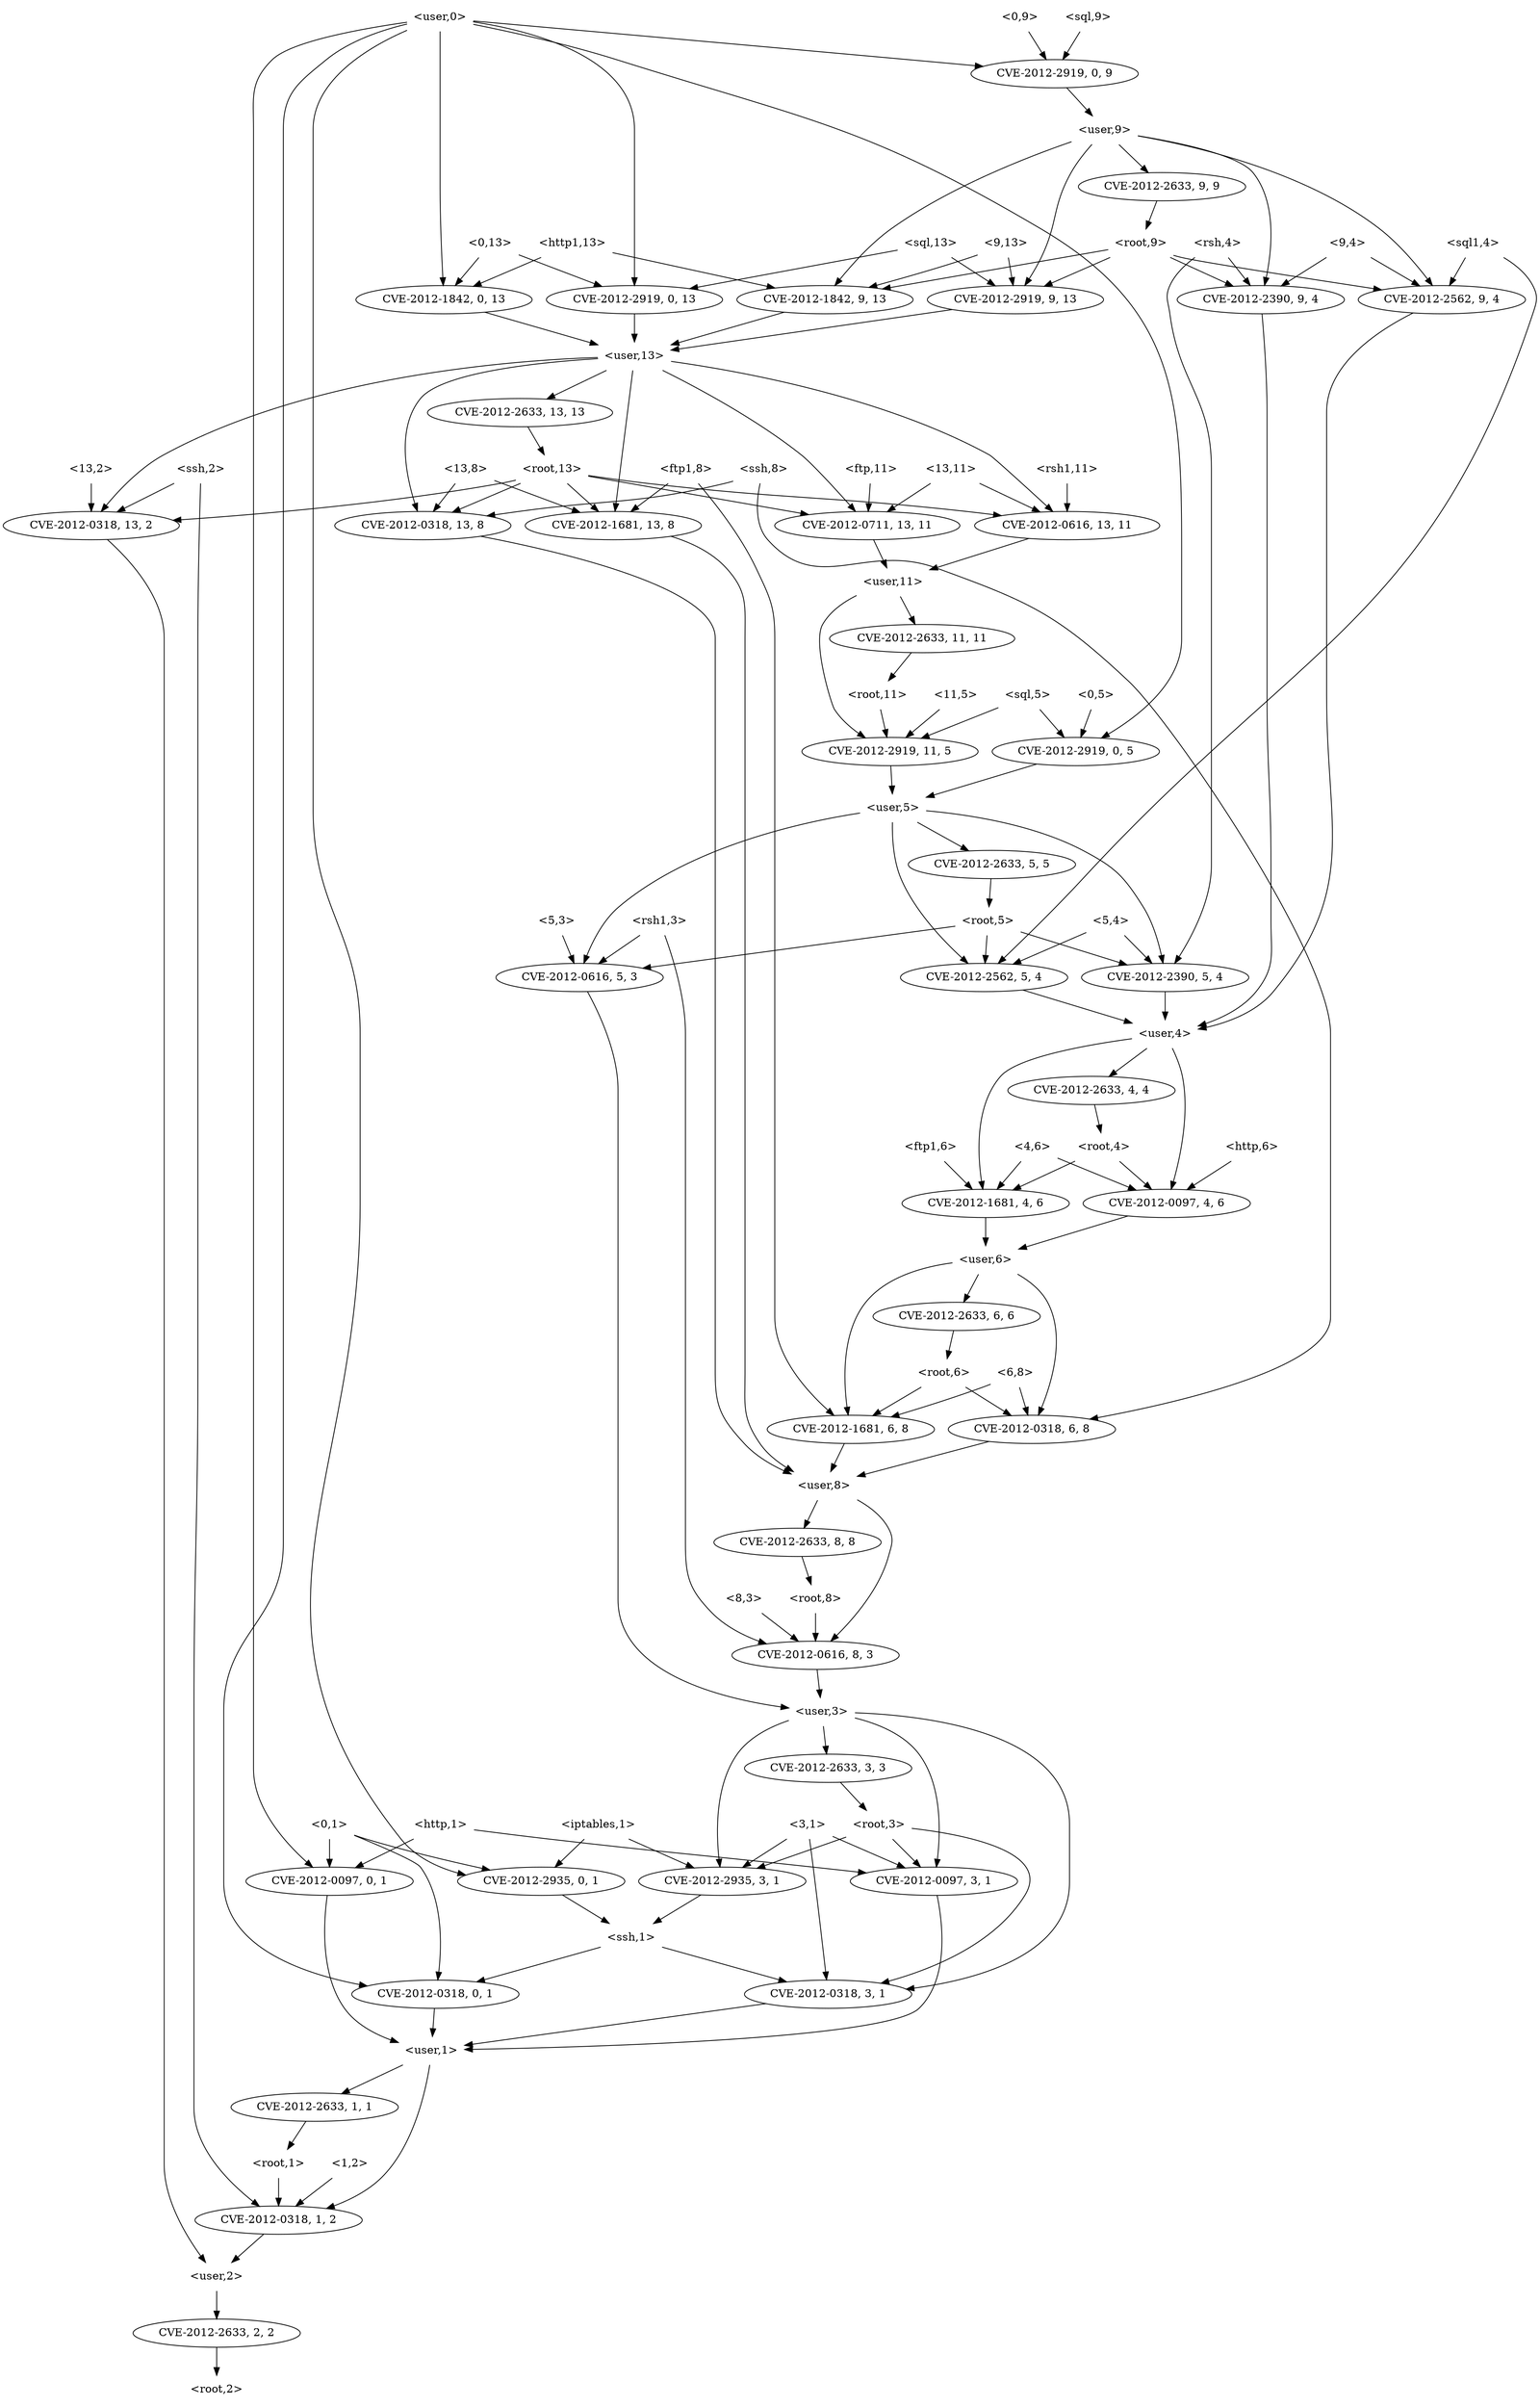 strict digraph {
	graph [bb="0,0,1810,3060"];
	node [label="\N"];
	"<rsh,4>"	 [height=0.5,
		pos="326,2754",
		shape=plaintext,
		width=0.81944];
	"<v_rsh,9,4>"	 [height=0.5,
		label=<CVE-2012-2390, 9, 4>,
		pos="306,2682",
		width=2.4499];
	"<rsh,4>" -> "<v_rsh,9,4>"	 [pos="e,310.89,2700.1 321.06,2735.7 318.83,2727.9 316.15,2718.5 313.67,2709.8"];
	"<v_rsh,5,4>"	 [height=0.5,
		label=<CVE-2012-2390, 5, 4>,
		pos="422,1818",
		width=2.4499];
	"<rsh,4>" -> "<v_rsh,5,4>"	 [pos="e,421.6,1836 355.7,2740.7 372.67,2732 392.59,2718.5 403,2700 469.49,2581.6 420,2530.8 420,2395 420,2395 420,2395 420,1961 420,1921\
 420.8,1874.6 421.39,1846.1"];
	"<user,4>"	 [height=0.5,
		pos="422,1746",
		shape=plaintext,
		width=0.91667];
	"<v_rsh,9,4>" -> "<user,4>"	 [pos="e,388.79,1757 306,2664 306,2637.3 306,2584.1 306,2539 306,2539 306,2539 306,1889 306,1848.6 300.83,1832.4 325,1800 338.5,1781.9 \
360.1,1769.2 379.49,1760.8"];
	"<v_rsh,5,4>" -> "<user,4>"	 [pos="e,422,1764.1 422,1799.7 422,1792 422,1782.7 422,1774.1"];
	"<sql,9>"	 [height=0.5,
		pos="422,3042",
		shape=plaintext,
		width=0.8125];
	"<v_sql,0,9>"	 [height=0.5,
		label=<CVE-2012-2919, 0, 9>,
		pos="384,2970",
		width=2.4499];
	"<sql,9>" -> "<v_sql,0,9>"	 [pos="e,393.29,2988.1 412.61,3023.7 408.24,3015.6 402.94,3005.9 398.1,2997"];
	"<user,9>"	 [height=0.5,
		pos="384,2898",
		shape=plaintext,
		width=0.91667];
	"<v_sql,0,9>" -> "<user,9>"	 [pos="e,384,2916.1 384,2951.7 384,2944 384,2934.7 384,2926.1"];
	"<v_root,3,3>"	 [height=0.5,
		label=<CVE-2012-2633, 3, 3>,
		pos="857,810",
		width=2.4499];
	"<root,3>"	 [height=0.5,
		pos="779,738",
		shape=plaintext,
		width=0.89583];
	"<v_root,3,3>" -> "<root,3>"	 [pos="e,797.98,756.03 838.12,792.05 828.32,783.26 816.19,772.38 805.48,762.76"];
	"<v_http,3,1>"	 [height=0.5,
		label=<CVE-2012-0097, 3, 1>,
		pos="725,666",
		width=2.4499];
	"<root,3>" -> "<v_http,3,1>"	 [pos="e,738.19,684.1 765.65,719.7 759.24,711.39 751.44,701.28 744.39,692.14"];
	"<v_iptables,3,1>"	 [height=0.5,
		label=<CVE-2012-2935, 3, 1>,
		pos="1033,666",
		width=2.4499];
	"<root,3>" -> "<v_iptables,3,1>"	 [pos="e,973.89,679.45 811.39,723.37 814.62,722.17 817.86,721.02 821,720 868.09,704.67 922.28,691.19 964.08,681.66"];
	"<v_ssh,3,1>"	 [height=0.5,
		label=<CVE-2012-0318, 3, 1>,
		pos="917,522",
		width=2.4499];
	"<root,3>" -> "<v_ssh,3,1>"	 [pos="e,908.08,539.96 794.01,719.84 802.59,709.7 813.34,696.45 822,684 853.86,638.16 885.8,581.23 903.32,548.81"];
	"<ftp,11>"	 [height=0.5,
		pos="803,2466",
		shape=plaintext,
		width=0.89583];
	"<v_ftp,13,11>"	 [height=0.5,
		label=<CVE-2012-0711, 13, 11>,
		pos="796,2394",
		width=2.7013];
	"<ftp,11>" -> "<v_ftp,13,11>"	 [pos="e,797.71,2412.1 801.27,2447.7 800.5,2440 799.57,2430.7 798.71,2422.1"];
	"<user,11>"	 [height=0.5,
		pos="711,2322",
		shape=plaintext,
		width=1.0069];
	"<v_ftp,13,11>" -> "<user,11>"	 [pos="e,731.68,2340 775.42,2376.1 764.65,2367.2 751.28,2356.2 739.52,2346.5"];
	"<root,1>"	 [height=0.5,
		pos="1545,306",
		shape=plaintext,
		width=0.89583];
	"<v_ssh,1,2>"	 [height=0.5,
		label=<CVE-2012-0318, 1, 2>,
		pos="1545,234",
		width=2.4499];
	"<root,1>" -> "<v_ssh,1,2>"	 [pos="e,1545,252.1 1545,287.7 1545,279.98 1545,270.71 1545,262.11"];
	"<user,2>"	 [height=0.5,
		pos="1617,162",
		shape=plaintext,
		width=0.91667];
	"<v_ssh,1,2>" -> "<user,2>"	 [pos="e,1599.5,180.03 1562.4,216.05 1571.4,207.35 1582.4,196.59 1592.3,187.04"];
	"<v_sql,9,13>"	 [height=0.5,
		label=<CVE-2012-2919, 9, 13>,
		pos="785,2682",
		width=2.5686];
	"<user,9>" -> "<v_sql,9,13>"	 [pos="e,760.3,2699.5 417.01,2884.3 442.88,2874 479.61,2858.9 511,2844 572.05,2814.9 586.66,2806.2 645,2772 682.12,2750.3 723.57,2723.6\
 751.67,2705.2"];
	"<v_sql1,9,4>"	 [height=0.5,
		label=<CVE-2012-2562, 9, 4>,
		pos="111,2682",
		width=2.4499];
	"<user,9>" -> "<v_sql1,9,4>"	 [pos="e,117.58,2700 350.77,2885.7 303.22,2868.2 215.51,2830.1 161,2772 143.75,2753.6 130.24,2728.2 121.63,2709.2"];
	"<user,9>" -> "<v_rsh,9,4>"	 [pos="e,297.64,2699.9 350.74,2888.4 328.43,2880.8 300.71,2867.1 287,2844 262.15,2802.1 279.59,2743.3 293.49,2709.5"];
	"<v_root,9,9>"	 [height=0.5,
		label=<CVE-2012-2633, 9, 9>,
		pos="384,2826",
		width=2.4499];
	"<user,9>" -> "<v_root,9,9>"	 [pos="e,384,2844.1 384,2879.7 384,2872 384,2862.7 384,2854.1"];
	"<v_http1,9,13>"	 [height=0.5,
		label=<CVE-2012-1842, 9, 13>,
		pos="581,2682",
		width=2.5686];
	"<user,9>" -> "<v_http1,9,13>"	 [pos="e,573.98,2700 417.27,2884 437.38,2875 462.6,2861.4 481,2844 522.78,2804.5 554.11,2743.9 569.8,2709.4"];
	"<user,13>"	 [height=0.5,
		pos="986,2610",
		shape=plaintext,
		width=1.0069];
	"<v_sql,9,13>" -> "<user,13>"	 [pos="e,949.68,2623.6 828.12,2666 861.09,2654.5 906.44,2638.7 940.08,2627"];
	"<v_sql1,9,4>" -> "<user,4>"	 [pos="e,388.91,1752.9 138.3,2664.8 173.43,2641.8 230,2595.8 230,2539 230,2539 230,2539 230,2321 230,2087.1 161.18,1985.2 304,1800 322.22\
,1776.4 353.31,1763 379.01,1755.6"];
	"<root,9>"	 [height=0.5,
		pos="407,2754",
		shape=plaintext,
		width=0.89583];
	"<v_root,9,9>" -> "<root,9>"	 [pos="e,401.38,2772.1 389.69,2807.7 392.25,2799.9 395.33,2790.5 398.18,2781.8"];
	"<v_http1,9,13>" -> "<user,13>"	 [pos="e,949.61,2617.3 647.88,2669.4 730.21,2655.2 867.91,2631.4 939.54,2619"];
	"<v_root,2,2>"	 [height=0.5,
		label=<CVE-2012-2633, 2, 2>,
		pos="1617,90",
		width=2.4499];
	"<user,2>" -> "<v_root,2,2>"	 [pos="e,1617,108.1 1617,143.7 1617,135.98 1617,126.71 1617,118.11"];
	"<root,9>" -> "<v_sql,9,13>"	 [pos="e,720.56,2694.9 439.56,2747 499.38,2735.9 628.2,2712 710.51,2696.8"];
	"<root,9>" -> "<v_sql1,9,4>"	 [pos="e,173.33,2694.8 374.33,2739.4 370.87,2738.2 367.38,2737 364,2736 330.87,2726.1 245.89,2708.9 183.52,2696.8"];
	"<root,9>" -> "<v_rsh,9,4>"	 [pos="e,329.76,2699.5 382.29,2735.9 369.04,2726.7 352.55,2715.3 338.3,2705.4"];
	"<root,9>" -> "<v_http1,9,13>"	 [pos="e,542.47,2698.5 439.32,2740 465.66,2729.4 503.24,2714.3 533.08,2702.3"];
	"<user,1>"	 [height=0.5,
		pos="1349,450",
		shape=plaintext,
		width=0.91667];
	"<user,1>" -> "<v_ssh,1,2>"	 [pos="e,1496.9,249.23 1353.7,431.68 1363.2,399.47 1387.7,329.82 1431,288 1446.8,272.76 1467.8,261.32 1487.4,253.04"];
	"<v_root,1,1>"	 [height=0.5,
		label=<CVE-2012-2633, 1, 1>,
		pos="1493,378",
		width=2.4499];
	"<user,1>" -> "<v_root,1,1>"	 [pos="e,1460.6,394.74 1382,432.94 1402.7,422.91 1429.4,409.91 1451.5,399.19"];
	"<v_root,1,1>" -> "<root,1>"	 [pos="e,1532.2,324.28 1505.6,360.05 1511.8,351.75 1519.3,341.58 1526.1,332.38"];
	"<13,8>"	 [height=0.5,
		pos="1173,2466",
		shape=plaintext,
		width=0.78472];
	"<v_ssh,13,8>"	 [height=0.5,
		label=<CVE-2012-0318, 13, 8>,
		pos="1042,2394",
		width=2.5686];
	"<13,8>" -> "<v_ssh,13,8>"	 [pos="e,1072.2,2411.1 1144.6,2449.8 1126,2439.9 1101.6,2426.9 1081.2,2416"];
	"<v_ftp1,13,8>"	 [height=0.5,
		label=<CVE-2012-1681, 13, 8>,
		pos="1246,2394",
		width=2.5686];
	"<13,8>" -> "<v_ftp1,13,8>"	 [pos="e,1228.4,2411.9 1191,2447.7 1200.1,2439 1211.3,2428.3 1221.2,2418.8"];
	"<user,8>"	 [height=0.5,
		pos="936,1170",
		shape=plaintext,
		width=0.91667];
	"<v_ssh,13,8>" -> "<user,8>"	 [pos="e,947,1188.1 1030,2376 1013,2350.2 984,2299.2 984,2251 984,2251 984,2251 984,1313 984,1272.6 979.08,1261.9 965,1224 961.6,1214.9\
 956.85,1205.4 952.17,1197"];
	"<v_ftp1,13,8>" -> "<user,8>"	 [pos="e,966.33,1188 1196.2,2378.7 1141.1,2359.6 1060,2319.7 1060,2251 1060,2251 1060,2251 1060,1313 1060,1260.4 1011.2,1217.9 974.81,1193.6"];
	"<ftp1,6>"	 [height=0.5,
		pos="728,1602",
		shape=plaintext,
		width=0.89583];
	"<v_ftp1,4,6>"	 [height=0.5,
		label=<CVE-2012-1681, 4, 6>,
		pos="667,1530",
		width=2.4499];
	"<ftp1,6>" -> "<v_ftp1,4,6>"	 [pos="e,681.91,1548.1 712.92,1583.7 705.61,1575.3 696.69,1565.1 688.66,1555.9"];
	"<user,6>"	 [height=0.5,
		pos="667,1458",
		shape=plaintext,
		width=0.91667];
	"<v_ftp1,4,6>" -> "<user,6>"	 [pos="e,667,1476.1 667,1511.7 667,1504 667,1494.7 667,1486.1"];
	"<v_rsh1,8,3>"	 [height=0.5,
		label=<CVE-2012-0616, 8, 3>,
		pos="999,954",
		width=2.4499];
	"<user,8>" -> "<v_rsh1,8,3>"	 [pos="e,982.32,971.74 926.87,1151.9 918.48,1133.9 908.29,1104.8 915,1080 925.67,1040.5 954.63,1002.7 975.57,979.15"];
	"<v_root,8,8>"	 [height=0.5,
		label=<CVE-2012-2633, 8, 8>,
		pos="1012,1098",
		width=2.4499];
	"<user,8>" -> "<v_root,8,8>"	 [pos="e,993.95,1115.6 954.79,1151.7 964.31,1142.9 976.03,1132.1 986.37,1122.6"];
	"<user,3>"	 [height=0.5,
		pos="997,882",
		shape=plaintext,
		width=0.91667];
	"<v_rsh1,8,3>" -> "<user,3>"	 [pos="e,997.49,900.1 998.51,935.7 998.29,927.98 998.02,918.71 997.77,910.11"];
	"<root,8>"	 [height=0.5,
		pos="999,1026",
		shape=plaintext,
		width=0.89583];
	"<v_root,8,8>" -> "<root,8>"	 [pos="e,1002.2,1044.1 1008.8,1079.7 1007.4,1072 1005.6,1062.7 1004,1054.1"];
	"<v_sql,0,13>"	 [height=0.5,
		label=<CVE-2012-2919, 0, 13>,
		pos="1193,2682",
		width=2.5686];
	"<v_sql,0,13>" -> "<user,13>"	 [pos="e,1022.6,2623.4 1149.1,2666.2 1114.7,2654.5 1067,2638.4 1032.1,2626.6"];
	"<user,13>" -> "<v_ftp,13,11>"	 [pos="e,811.62,2412.1 970.74,2591.5 944.81,2561.9 890.44,2500 844,2448 835.68,2438.7 826.49,2428.5 818.4,2419.6"];
	"<v_ssh,13,2>"	 [height=0.5,
		label=<CVE-2012-0318, 13, 2>,
		pos="1718,2394",
		width=2.5686];
	"<user,13>" -> "<v_ssh,13,2>"	 [pos="e,1707.3,2412.1 1022.5,2609.7 1125.7,2610.2 1426.2,2600.9 1636,2484 1663.5,2468.7 1686.8,2440.9 1701.5,2420.4"];
	"<user,13>" -> "<v_ssh,13,8>"	 [pos="e,1034.9,2412 988.94,2591.9 994.23,2562.2 1006.3,2499.5 1022,2448 1024.7,2439.2 1028.1,2429.8 1031.3,2421.3"];
	"<user,13>" -> "<v_ftp1,13,8>"	 [pos="e,1248.5,2412.2 1022.4,2605.5 1080.6,2599.1 1190.6,2583.7 1217,2556 1251.3,2520.1 1252.3,2458.1 1249.4,2422.4"];
	"<v_root,13,13>"	 [height=0.5,
		label=<CVE-2012-2633, 13, 13>,
		pos="1111,2538",
		width=2.7013];
	"<user,13>" -> "<v_root,13,13>"	 [pos="e,1082,2555.2 1016.6,2591.9 1033.6,2582.4 1054.9,2570.4 1072.9,2560.3"];
	"<v_rsh1,13,11>"	 [height=0.5,
		label=<CVE-2012-0616, 13, 11>,
		pos="583,2394",
		width=2.7013];
	"<user,13>" -> "<v_rsh1,13,11>"	 [pos="e,578.47,2412 949.55,2603 859.83,2587.4 632.28,2542.8 587,2484 573.63,2466.6 573.84,2441.2 576.69,2422"];
	"<v_ssh,3,1>" -> "<user,1>"	 [pos="e,1315.7,456.39 984.03,510.14 1073.7,495.62 1230,470.28 1305.6,458.03"];
	"<sql1,4>"	 [height=0.5,
		pos="33,2754",
		shape=plaintext,
		width=0.91667];
	"<sql1,4>" -> "<v_sql1,9,4>"	 [pos="e,92.478,2699.6 52.281,2735.7 62.155,2726.8 74.318,2715.9 85.008,2706.3"];
	"<v_sql1,5,4>"	 [height=0.5,
		label=<CVE-2012-2562, 5, 4>,
		pos="617,1818",
		width=2.4499];
	"<sql1,4>" -> "<v_sql1,5,4>"	 [pos="e,604.99,1836 22.467,2736 12.244,2717.1 0.14108,2686.3 14,2664 80.485,2557.2 268,2664.8 268,2539 268,2539 268,2539 268,2321 268,\
2313.7 527.71,1945.4 599.05,1844.4"];
	"<v_sql1,5,4>" -> "<user,4>"	 [pos="e,455.05,1758.9 575.17,1802 542.61,1790.3 497.61,1774.1 464.81,1762.4"];
	"<user,4>" -> "<v_ftp1,4,6>"	 [pos="e,667.17,1548.2 455.01,1744.5 497.38,1742.1 570.9,1732 617,1692 655.86,1658.3 664.93,1594.9 666.79,1558.6"];
	"<v_http,4,6>"	 [height=0.5,
		label=<CVE-2012-0097, 4, 6>,
		pos="472,1530",
		width=2.4499];
	"<user,4>" -> "<v_http,4,6>"	 [pos="e,443.35,1547 415.2,1727.6 404.38,1696.9 386.63,1632 409,1584 414.66,1571.8 424.65,1561.5 435.02,1553.2"];
	"<v_root,4,4>"	 [height=0.5,
		label=<CVE-2012-2633, 4, 4>,
		pos="520,1674",
		width=2.4499];
	"<user,4>" -> "<v_root,4,4>"	 [pos="e,496.95,1691.5 445.97,1727.9 458.83,1718.7 474.83,1707.3 488.66,1697.4"];
	"<http,6>"	 [height=0.5,
		pos="451,1602",
		shape=plaintext,
		width=0.89583];
	"<http,6>" -> "<v_http,4,6>"	 [pos="e,466.87,1548.1 456.19,1583.7 458.53,1575.9 461.35,1566.5 463.95,1557.8"];
	"<v_http,4,6>" -> "<user,6>"	 [pos="e,633.95,1470.9 513.83,1514 546.39,1502.3 591.39,1486.1 624.19,1474.4"];
	"<v_sql,11,5>"	 [height=0.5,
		label=<CVE-2012-2919, 11, 5>,
		pos="767,2106",
		width=2.5686];
	"<user,5>"	 [height=0.5,
		pos="672,2034",
		shape=plaintext,
		width=0.91667];
	"<v_sql,11,5>" -> "<user,5>"	 [pos="e,695.34,2052.2 744.49,2088.4 732.22,2079.4 716.84,2068 703.41,2058.1"];
	"<v_rsh1,5,3>"	 [height=0.5,
		label=<CVE-2012-0616, 5, 3>,
		pos="1252,1818",
		width=2.4499];
	"<user,5>" -> "<v_rsh1,5,3>"	 [pos="e,1247,1836.2 705.31,2033.9 795.02,2034.8 1045.5,2025.8 1202,1908 1222.6,1892.5 1235.9,1865.9 1243.6,1845.8"];
	"<v_root,5,5>"	 [height=0.5,
		label=<CVE-2012-2633, 5, 5>,
		pos="730,1962",
		width=2.4499];
	"<user,5>" -> "<v_root,5,5>"	 [pos="e,715.83,1980.1 686.34,2015.7 693.29,2007.3 701.77,1997.1 709.4,1987.9"];
	"<user,5>" -> "<v_rsh,5,4>"	 [pos="e,430.88,1836.2 638.95,2016.5 598.66,1995.3 530.01,1955.5 482,1908 463.18,1889.4 446.78,1864 435.9,1845.2"];
	"<user,5>" -> "<v_sql1,5,4>"	 [pos="e,615.8,1836.1 655.64,2015.8 647.39,2006.1 638.08,1993.2 633,1980 615.9,1935.5 614.44,1879.2 615.4,1846.3"];
	"<v_ssh,6,8>"	 [height=0.5,
		label=<CVE-2012-0318, 6, 8>,
		pos="673,1242",
		width=2.4499];
	"<user,6>" -> "<v_ssh,6,8>"	 [pos="e,666.45,1260 658.69,1439.8 654.26,1429.6 649.26,1416.4 647,1404 638.38,1356.7 652.6,1301.4 663.18,1269.5"];
	"<v_root,6,6>"	 [height=0.5,
		label=<CVE-2012-2633, 6, 6>,
		pos="744,1386",
		width=2.4499];
	"<user,6>" -> "<v_root,6,6>"	 [pos="e,725.72,1403.6 686.03,1439.7 695.69,1430.9 707.56,1420.1 718.03,1410.6"];
	"<v_ftp1,6,8>"	 [height=0.5,
		label=<CVE-2012-1681, 6, 8>,
		pos="868,1242",
		width=2.4499];
	"<user,6>" -> "<v_ftp1,6,8>"	 [pos="e,870.51,1260.5 700.02,1456.8 739.7,1454.6 805.37,1444.6 841,1404 873.54,1366.9 874.32,1305.9 871.48,1270.6"];
	"<5,4>"	 [height=0.5,
		pos="518,1890",
		shape=plaintext,
		width=0.75];
	"<5,4>" -> "<v_sql1,5,4>"	 [pos="e,593.71,1835.5 542.22,1871.9 555.21,1862.7 571.37,1851.3 585.34,1841.4"];
	"<5,4>" -> "<v_rsh,5,4>"	 [pos="e,444.8,1835.6 494.27,1871.7 481.88,1862.7 466.56,1851.5 453.23,1841.8"];
	"<v_http,3,1>" -> "<user,1>"	 [pos="e,1315.9,450.5 729.45,648 739.33,614.05 766.54,538.17 820,504 900.14,452.77 1194.1,449.68 1305.7,450.42"];
	"<root,2>"	 [height=0.5,
		pos="1617,18",
		shape=plaintext,
		width=0.89583];
	"<root,13>"	 [height=0.5,
		pos="1067,2466",
		shape=plaintext,
		width=1];
	"<v_root,13,13>" -> "<root,13>"	 [pos="e,1077.9,2484.3 1100.3,2520.1 1095.2,2511.9 1089,2502 1083.3,2492.9"];
	"<root,13>" -> "<v_ssh,13,2>"	 [pos="e,1628.6,2398.8 1103.1,2454.9 1113.4,2452.3 1124.6,2449.8 1135,2448 1303.3,2419.5 1501.7,2405.6 1618.2,2399.4"];
	"<root,13>" -> "<v_ssh,13,8>"	 [pos="e,1048.1,2412.1 1060.8,2447.7 1058,2439.8 1054.6,2430.3 1051.5,2421.5"];
	"<root,13>" -> "<v_ftp1,13,8>"	 [pos="e,1206.7,2410.4 1103.2,2450.8 1130.3,2440.2 1167.7,2425.6 1197.4,2414"];
	"<root,13>" -> "<v_ftp,13,11>"	 [pos="e,850.3,2409 1030.7,2455.6 987.15,2444.4 913.24,2425.3 859.99,2411.5"];
	"<root,13>" -> "<v_rsh1,13,11>"	 [pos="e,653.46,2406.5 1030.7,2458.6 1011.2,2455.3 986.84,2451.2 965,2448 843.08,2429.9 811.99,2429.7 690,2412 681.41,2410.8 672.44,2409.4\
 663.51,2408"];
	"<v_rsh1,13,11>" -> "<user,11>"	 [pos="e,679.69,2340.1 612.69,2376.8 629.95,2367.3 651.94,2355.3 670.75,2345"];
	"<user,11>" -> "<v_sql,11,5>"	 [pos="e,769.04,2124.2 730.06,2303.8 739.29,2294.2 749.54,2281.5 755,2268 772.81,2223.9 772.28,2167.4 769.89,2134.5"];
	"<v_root,11,11>"	 [height=0.5,
		label=<CVE-2012-2633, 11, 11>,
		pos="649,2250",
		width=2.7013];
	"<user,11>" -> "<v_root,11,11>"	 [pos="e,664.15,2268.1 695.67,2303.7 688.24,2295.3 679.18,2285.1 671.02,2275.9"];
	"<user,0>"	 [height=0.5,
		pos="1193,3042",
		shape=plaintext,
		width=0.91667];
	"<user,0>" -> "<v_sql,0,13>"	 [pos="e,1193,2700 1193,3024 1193,2997.3 1193,2944.1 1193,2899 1193,2899 1193,2899 1193,2825 1193,2785 1193,2738.7 1193,2710.1"];
	"<v_iptables,0,1>"	 [height=0.5,
		label=<CVE-2012-2935, 0, 1>,
		pos="1228,666",
		width=2.4499];
	"<user,0>" -> "<v_iptables,0,1>"	 [pos="e,1274,681.46 1226.1,3034.8 1285.8,3021.4 1405,2984.1 1405,2899 1405,2899 1405,2899 1405,809 1405,745.77 1335.4,706 1283.5,685.14"];
	"<v_sql,0,5>"	 [height=0.5,
		label=<CVE-2012-2919, 0, 5>,
		pos="568,2106",
		width=2.4499];
	"<user,0>" -> "<v_sql,0,5>"	 [pos="e,565.21,2124.3 1159.6,3038.5 1036.7,3027.3 610.54,2969.4 479,2700 447.41,2635.3 463.38,2446.7 477,2376 493.29,2291.4 523.91,2278.4\
 549,2196 555.2,2175.6 560.14,2152 563.42,2134.3"];
	"<v_http1,0,13>"	 [height=0.5,
		label=<CVE-2012-1842, 0, 13>,
		pos="989,2682",
		width=2.5686];
	"<user,0>" -> "<v_http1,0,13>"	 [pos="e,989.2,2700 1159.9,3034 1102.4,3019.6 990,2980.9 990,2899 990,2899 990,2899 990,2825 990,2785 989.6,2738.7 989.3,2710.1"];
	"<v_http,0,1>"	 [height=0.5,
		label=<CVE-2012-0097, 0, 1>,
		pos="1460,666",
		width=2.4499];
	"<user,0>" -> "<v_http,0,1>"	 [pos="e,1476.5,683.73 1226.1,3040 1299.3,3037 1472.1,3025.9 1514,2988 1544.4,2960.5 1538,2940 1538,2899 1538,2899 1538,2899 1538,809 1538\
,763.12 1506.3,718.05 1483.3,691.39"];
	"<v_ssh,0,1>"	 [height=0.5,
		label=<CVE-2012-0318, 0, 1>,
		pos="1347,522",
		width=2.4499];
	"<user,0>" -> "<v_ssh,0,1>"	 [pos="e,1392.3,537.59 1226.1,3040.6 1305.5,3037.8 1500,3018.7 1500,2899 1500,2899 1500,2899 1500,1169 1500,1068.1 1576,1055.9 1576,955\
 1576,955 1576,955 1576,737 1576,696.55 1580.6,680.87 1557,648 1518.8,594.66 1450.1,560.15 1401.7,541.18"];
	"<user,0>" -> "<v_sql,0,9>"	 [pos="e,447.53,2982.5 1159.8,3039.6 1058.4,3035 744.46,3019.2 486,2988 476.74,2986.9 467.04,2985.5 457.45,2984.1"];
	"<ssh,1>"	 [height=0.5,
		pos="1130,594",
		shape=plaintext,
		width=0.84028];
	"<v_iptables,0,1>" -> "<ssh,1>"	 [pos="e,1154.1,612.2 1204.8,648.41 1192.1,639.37 1176.3,628.04 1162.4,618.14"];
	"<v_sql,0,5>" -> "<user,5>"	 [pos="e,646.68,2052 592.38,2088.6 606.03,2079.4 623.26,2067.8 638.2,2057.8"];
	"<v_http1,0,13>" -> "<user,13>"	 [pos="e,986.73,2628.1 988.26,2663.7 987.93,2656 987.53,2646.7 987.16,2638.1"];
	"<v_http,0,1>" -> "<user,1>"	 [pos="e,1382.3,460.68 1463.1,647.81 1467.8,616.4 1473.4,548.86 1444,504 1431.9,485.49 1410.9,472.82 1391.8,464.52"];
	"<v_ssh,0,1>" -> "<user,1>"	 [pos="e,1348.5,468.1 1347.5,503.7 1347.7,495.98 1348,486.71 1348.2,478.11"];
	"<v_ftp1,6,8>" -> "<user,8>"	 [pos="e,919.22,1188.3 884.46,1224.1 892.77,1215.5 903.01,1205 912.17,1195.5"];
	"<ssh,1>" -> "<v_ssh,3,1>"	 [pos="e,961.56,537.64 1099.5,582.97 1066,571.98 1011.8,554.14 971.06,540.77"];
	"<ssh,1>" -> "<v_ssh,0,1>"	 [pos="e,1301.8,537.58 1160.6,583.12 1194.7,572.13 1250.4,554.15 1292.1,540.72"];
	"<v_ssh,13,2>" -> "<user,2>"	 [pos="e,1632.6,180.38 1712.1,2375.7 1703.7,2349.2 1689,2296.8 1689,2251 1689,2251 1689,2251 1689,305 1689,260.35 1660.3,215.52 1639.2,\
188.51"];
	"<v_iptables,3,1>" -> "<ssh,1>"	 [pos="e,1106.2,612.2 1056,648.41 1068.5,639.37 1084.2,628.04 1097.9,618.14"];
	"<0,1>"	 [height=0.5,
		pos="1460,738",
		shape=plaintext,
		width=0.75];
	"<0,1>" -> "<v_http,0,1>"	 [pos="e,1460,684.1 1460,719.7 1460,711.98 1460,702.71 1460,694.11"];
	"<0,1>" -> "<v_ssh,0,1>"	 [pos="e,1343.8,540.22 1432.9,725.63 1407.2,714.3 1371.5,696.8 1363,684 1336.3,643.64 1338.3,584.65 1342.4,550.41"];
	"<0,1>" -> "<v_iptables,0,1>"	 [pos="e,1282.5,680.22 1432.8,725.19 1428.3,723.36 1423.5,721.56 1419,720 1377.3,705.64 1329.6,692.39 1292.2,682.72"];
	"<http,1>"	 [height=0.5,
		pos="935,738",
		shape=plaintext,
		width=0.89583];
	"<http,1>" -> "<v_http,0,1>"	 [pos="e,1388.3,676.56 967.44,732.67 1048.3,721.9 1260.5,693.61 1378.3,677.9"];
	"<http,1>" -> "<v_http,3,1>"	 [pos="e,773.5,681.19 902.54,723.57 899.33,722.33 896.11,721.12 893,720 856.88,707.01 815.79,694.02 783.29,684.15"];
	"<root,11>"	 [height=0.5,
		pos="710,2178",
		shape=plaintext,
		width=1];
	"<v_root,11,11>" -> "<root,11>"	 [pos="e,694.95,2196.3 663.77,2232.1 671.15,2223.6 680.23,2213.2 688.38,2203.8"];
	"<13,2>"	 [height=0.5,
		pos="1718,2466",
		shape=plaintext,
		width=0.78472];
	"<13,2>" -> "<v_ssh,13,2>"	 [pos="e,1718,2412.1 1718,2447.7 1718,2440 1718,2430.7 1718,2422.1"];
	"<iptables,1>"	 [height=0.5,
		pos="1166,738",
		shape=plaintext,
		width=1.1944];
	"<iptables,1>" -> "<v_iptables,0,1>"	 [pos="e,1212.9,684.1 1181.3,719.7 1188.8,711.3 1197.8,701.07 1206,691.86"];
	"<iptables,1>" -> "<v_iptables,3,1>"	 [pos="e,1063.4,682.99 1133.5,719.88 1115,710.16 1091.8,697.94 1072.3,687.69"];
	"<user,3>" -> "<v_http,3,1>"	 [pos="e,722.96,684.17 963.76,877.64 905.79,871.13 789.56,855.03 760,828 722.89,794.06 720.24,730.8 722.23,694.5"];
	"<user,3>" -> "<v_iptables,3,1>"	 [pos="e,1031.1,684.01 1001.6,863.91 1004.3,853.57 1007.7,840.09 1010,828 1019.1,781.18 1026.2,726.05 1030,693.97"];
	"<user,3>" -> "<v_ssh,3,1>"	 [pos="e,915.23,540.12 998.5,863.87 1000.4,833.13 1000.9,767.41 976,720 964.87,698.83 947,705.24 936,684 913.91,641.33 912.83,583.98 914.57\
,550.5"];
	"<user,3>" -> "<v_root,3,3>"	 [pos="e,888.98,826.99 963.82,864.41 944.1,854.55 918.93,841.96 897.97,831.49"];
	"<root,8>" -> "<v_rsh1,8,3>"	 [pos="e,999,972.1 999,1007.7 999,999.98 999,990.71 999,982.11"];
	"<root,4>"	 [height=0.5,
		pos="534,1602",
		shape=plaintext,
		width=0.89583];
	"<root,4>" -> "<v_ftp1,4,6>"	 [pos="e,636.62,1547 566.54,1583.9 584.99,1574.2 608.22,1561.9 627.69,1551.7"];
	"<root,4>" -> "<v_http,4,6>"	 [pos="e,487.15,1548.1 518.67,1583.7 511.24,1575.3 502.18,1565.1 494.02,1555.9"];
	"<root,11>" -> "<v_sql,11,5>"	 [pos="e,753.07,2124.1 724.09,2159.7 730.92,2151.3 739.26,2141.1 746.76,2131.9"];
	"<v_ssh,6,8>" -> "<user,8>"	 [pos="e,902.71,1179.9 724.33,1227.3 773.5,1214.3 846.83,1194.7 893,1182.4"];
	"<ssh,8>"	 [height=0.5,
		pos="926,2466",
		shape=plaintext,
		width=0.84028];
	"<ssh,8>" -> "<v_ssh,6,8>"	 [pos="e,597.6,1251.4 926.56,2447.8 926.22,2427.4 922.29,2394.1 902,2376 822.54,2305 765.37,2375.7 665,2340 605.68,2318.9 591.92,2307.6\
 543,2268 367.86,2126.1 230,1750.2 230,1747 230,1747 230,1747 230,1385 230,1310.7 458.59,1269.9 587.36,1252.8"];
	"<ssh,8>" -> "<v_ssh,13,8>"	 [pos="e,1015.1,2411.2 954.38,2447.9 970,2438.5 989.53,2426.7 1006.2,2416.6"];
	"<11,5>"	 [height=0.5,
		pos="831,2178",
		shape=plaintext,
		width=0.78472];
	"<11,5>" -> "<v_sql,11,5>"	 [pos="e,782.64,2124.1 815.18,2159.7 807.43,2151.2 797.96,2140.9 789.48,2131.6"];
	"<v_rsh1,5,3>" -> "<user,3>"	 [pos="e,1030.3,888.93 1244.1,1799.9 1232.7,1773.7 1213,1721.5 1213,1675 1213,1675 1213,1675 1213,1025 1213,943.17 1103.4,905.87 1040.3\
,891.18"];
	"<v_root,2,2>" -> "<root,2>"	 [pos="e,1617,36.104 1617,71.697 1617,63.983 1617,54.712 1617,46.112"];
	"<6,8>"	 [height=0.5,
		pos="813,1314",
		shape=plaintext,
		width=0.75];
	"<6,8>" -> "<v_ssh,6,8>"	 [pos="e,704.66,1258.8 785.67,1299.3 765.25,1289.1 736.99,1275 713.89,1263.4"];
	"<6,8>" -> "<v_ftp1,6,8>"	 [pos="e,854.56,1260.1 826.6,1295.7 833.12,1287.4 841.07,1277.3 848.25,1268.1"];
	"<0,9>"	 [height=0.5,
		pos="347,3042",
		shape=plaintext,
		width=0.75];
	"<0,9>" -> "<v_sql,0,9>"	 [pos="e,374.96,2988.1 356.15,3023.7 360.4,3015.6 365.56,3005.9 370.27,2997"];
	"<9,13>"	 [height=0.5,
		pos="608,2754",
		shape=plaintext,
		width=0.78472];
	"<9,13>" -> "<v_sql,9,13>"	 [pos="e,746.07,2698.4 636.44,2741.8 663.36,2731.1 704.32,2714.9 736.42,2702.2"];
	"<9,13>" -> "<v_http1,9,13>"	 [pos="e,587.6,2700.1 601.33,2735.7 598.29,2727.8 594.62,2718.3 591.24,2709.5"];
	"<8,3>"	 [height=0.5,
		pos="1077,1026",
		shape=plaintext,
		width=0.75];
	"<8,3>" -> "<v_rsh1,8,3>"	 [pos="e,1017.5,971.62 1057.7,1007.7 1047.8,998.84 1035.7,987.92 1025,978.33"];
	"<root,5>"	 [height=0.5,
		pos="703,1890",
		shape=plaintext,
		width=0.89583];
	"<v_root,5,5>" -> "<root,5>"	 [pos="e,709.6,1908.1 723.33,1943.7 720.29,1935.8 716.62,1926.3 713.24,1917.5"];
	"<root,5>" -> "<v_sql1,5,4>"	 [pos="e,637.42,1835.6 681.74,1871.7 670.75,1862.7 657.18,1851.7 645.32,1842"];
	"<root,5>" -> "<v_rsh,5,4>"	 [pos="e,475.54,1832.3 670.49,1880.9 625.36,1869.7 542.78,1849.1 485.26,1834.8"];
	"<root,5>" -> "<v_rsh1,5,3>"	 [pos="e,1179.3,1828.3 735.29,1884.9 819.13,1874.2 1045.7,1845.3 1169.2,1829.6"];
	"<4,6>"	 [height=0.5,
		pos="612,1602",
		shape=plaintext,
		width=0.75];
	"<4,6>" -> "<v_ftp1,4,6>"	 [pos="e,653.56,1548.1 625.6,1583.7 632.12,1575.4 640.07,1565.3 647.25,1556.1"];
	"<4,6>" -> "<v_http,4,6>"	 [pos="e,503.66,1546.8 584.67,1587.3 564.25,1577.1 535.99,1563 512.89,1551.4"];
	"<sql,5>"	 [height=0.5,
		pos="626,2178",
		shape=plaintext,
		width=0.8125];
	"<sql,5>" -> "<v_sql,11,5>"	 [pos="e,734.78,2123 655.56,2162.3 675.93,2152.2 703.28,2138.6 725.78,2127.5"];
	"<sql,5>" -> "<v_sql,0,5>"	 [pos="e,582.17,2124.1 611.66,2159.7 604.71,2151.3 596.23,2141.1 588.6,2131.9"];
	"<rsh1,11>"	 [height=0.5,
		pos="633,2466",
		shape=plaintext,
		width=1.0278];
	"<rsh1,11>" -> "<v_rsh1,13,11>"	 [pos="e,595.22,2412.1 620.64,2447.7 614.77,2439.5 607.63,2429.5 601.16,2420.4"];
	"<9,4>"	 [height=0.5,
		pos="197,2754",
		shape=plaintext,
		width=0.75];
	"<9,4>" -> "<v_sql1,9,4>"	 [pos="e,131.42,2699.6 175.74,2735.7 164.75,2726.7 151.18,2715.7 139.32,2706"];
	"<9,4>" -> "<v_rsh,9,4>"	 [pos="e,280.36,2699.5 223.66,2735.9 238.1,2726.6 256.1,2715 271.58,2705.1"];
	"<ssh,2>"	 [height=0.5,
		pos="1597,2466",
		shape=plaintext,
		width=0.84028];
	"<ssh,2>" -> "<v_ssh,13,2>"	 [pos="e,1690,2411.2 1626.6,2447.9 1643,2438.4 1663.7,2426.4 1681.1,2416.3"];
	"<ssh,2>" -> "<v_ssh,1,2>"	 [pos="e,1560.7,252.07 1597,2448 1597,2421.3 1597,2368.1 1597,2323 1597,2323 1597,2323 1597,2177 1597,1857.8 1614,1778.2 1614,1459 1614\
,1459 1614,1459 1614,377 1614,335.53 1605.2,324.75 1586,288 1580.9,278.26 1574,268.49 1567.3,260.03"];
	"<root,6>"	 [height=0.5,
		pos="735,1314",
		shape=plaintext,
		width=0.89583];
	"<root,6>" -> "<v_ssh,6,8>"	 [pos="e,688.15,1260.1 719.67,1295.7 712.24,1287.3 703.18,1277.1 695.02,1267.9"];
	"<root,6>" -> "<v_ftp1,6,8>"	 [pos="e,837.62,1259 767.54,1295.9 785.99,1286.2 809.22,1273.9 828.69,1263.7"];
	"<v_root,4,4>" -> "<root,4>"	 [pos="e,530.58,1620.1 523.46,1655.7 525,1648 526.86,1638.7 528.58,1630.1"];
	"<3,1>"	 [height=0.5,
		pos="857,738",
		shape=plaintext,
		width=0.75];
	"<3,1>" -> "<v_http,3,1>"	 [pos="e,755.22,683.03 829.97,722.67 811.05,712.63 785.47,699.07 764.29,687.84"];
	"<3,1>" -> "<v_iptables,3,1>"	 [pos="e,991,681.91 884.02,723.96 887.04,722.59 890.07,721.24 893,720 921.98,707.7 954.87,695.17 981.49,685.39"];
	"<3,1>" -> "<v_ssh,3,1>"	 [pos="e,912.17,540.23 861.81,719.85 872.21,682.75 896.87,594.81 909.4,550.1"];
	"<5,3>"	 [height=0.5,
		pos="1277,1890",
		shape=plaintext,
		width=0.75];
	"<5,3>" -> "<v_rsh1,5,3>"	 [pos="e,1258.1,1836.1 1270.8,1871.7 1268,1863.8 1264.6,1854.3 1261.5,1845.5"];
	"<0,5>"	 [height=0.5,
		pos="513,2178",
		shape=plaintext,
		width=0.75];
	"<0,5>" -> "<v_sql,0,5>"	 [pos="e,554.56,2124.1 526.6,2159.7 533.12,2151.4 541.07,2141.3 548.25,2132.1"];
	"<rsh1,3>"	 [height=0.5,
		pos="1160,1890",
		shape=plaintext,
		width=0.92361];
	"<rsh1,3>" -> "<v_rsh1,8,3>"	 [pos="e,1051.5,968.5 1155.1,1871.7 1148.1,1845.1 1136,1792.5 1136,1747 1136,1747 1136,1747 1136,1097 1136,1056.1 1139.1,1039.4 1113,1008\
 1099.5,991.78 1079.9,980.26 1060.8,972.19"];
	"<rsh1,3>" -> "<v_rsh1,5,3>"	 [pos="e,1230.2,1835.6 1182.7,1871.7 1194.6,1862.7 1209.3,1851.5 1222.1,1841.8"];
	"<ftp1,8>"	 [height=0.5,
		pos="1321,2466",
		shape=plaintext,
		width=0.89583];
	"<ftp1,8>" -> "<v_ftp1,13,8>"	 [pos="e,1264.1,2411.9 1302.5,2447.7 1293.1,2439 1281.7,2428.3 1271.5,2418.8"];
	"<ftp1,8>" -> "<v_ftp1,6,8>"	 [pos="e,882.39,1259.9 1332,2447.6 1337.7,2437.6 1344.1,2424.6 1347,2412 1350.6,2396.4 1350.6,2391.6 1347,2376 1285.6,2111.9 1098,2090.2\
 1098,1819 1098,1819 1098,1819 1098,1745 1098,1545.1 945.4,1337.8 888.8,1267.8"];
	"<v_root,6,6>" -> "<root,6>"	 [pos="e,737.2,1332.1 741.78,1367.7 740.78,1360 739.59,1350.7 738.49,1342.1"];
	"<sql,13>"	 [height=0.5,
		pos="1054,2754",
		shape=plaintext,
		width=0.91667];
	"<sql,13>" -> "<v_sql,9,13>"	 [pos="e,838.09,2696.8 1020.7,2744.3 977.74,2733.2 901.95,2713.4 847.91,2699.4"];
	"<sql,13>" -> "<v_sql,0,13>"	 [pos="e,1160.9,2699.1 1087.3,2736.2 1106.7,2726.5 1131.2,2714.1 1151.8,2703.8"];
	"<13,11>"	 [height=0.5,
		pos="720,2466",
		shape=plaintext,
		width=0.88889];
	"<13,11>" -> "<v_rsh1,13,11>"	 [pos="e,614.45,2411.1 687.88,2448.6 668.68,2438.8 644.1,2426.2 623.56,2415.7"];
	"<13,11>" -> "<v_ftp,13,11>"	 [pos="e,777.69,2411.9 738.79,2447.7 748.24,2439 759.86,2428.3 770.14,2418.8"];
	"<0,13>"	 [height=0.5,
		pos="1135,2754",
		shape=plaintext,
		width=0.78472];
	"<0,13>" -> "<v_sql,0,13>"	 [pos="e,1178.8,2700.1 1149.3,2735.7 1156.3,2727.3 1164.8,2717.1 1172.4,2707.9"];
	"<0,13>" -> "<v_http1,0,13>"	 [pos="e,1022,2698.8 1106.5,2739.3 1085.1,2729.1 1055.5,2714.9 1031.3,2703.3"];
	"<1,2>"	 [height=0.5,
		pos="1467,306",
		shape=plaintext,
		width=0.75];
	"<1,2>" -> "<v_ssh,1,2>"	 [pos="e,1526.5,251.62 1486.3,287.7 1496.2,278.84 1508.3,267.92 1519,258.33"];
	"<http1,13>"	 [height=0.5,
		pos="885,2754",
		shape=plaintext,
		width=1.0833];
	"<http1,13>" -> "<v_http1,0,13>"	 [pos="e,964.54,2699.5 910.44,2735.9 924.21,2726.6 941.39,2715 956.16,2705.1"];
	"<http1,13>" -> "<v_http1,9,13>"	 [pos="e,638.38,2696.2 845.88,2744 795.98,2732.5 708.89,2712.4 648.25,2698.5"];
}
